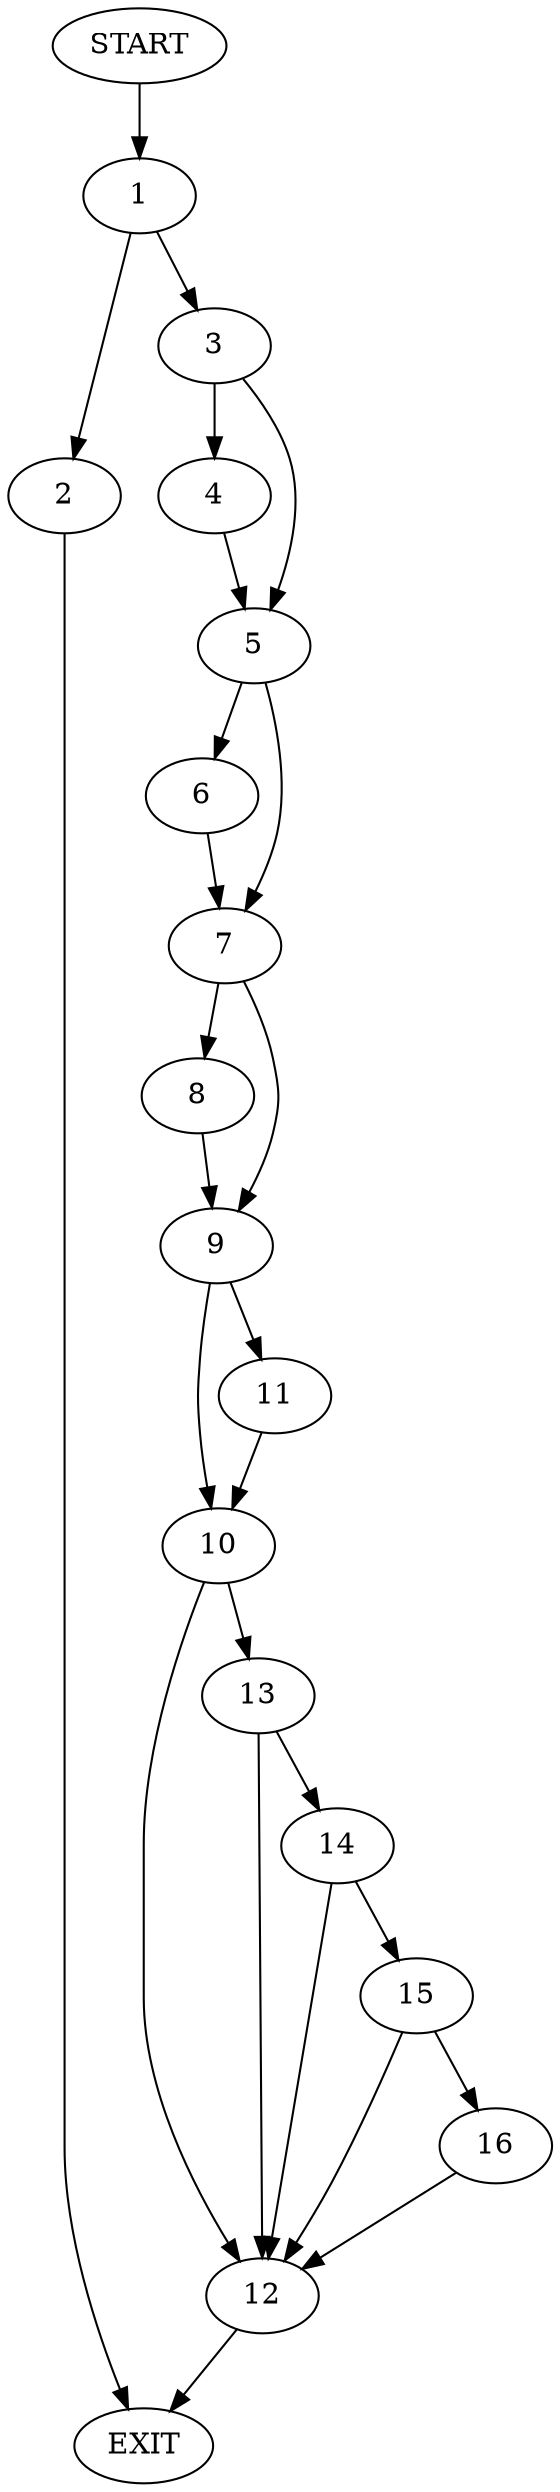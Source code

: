 digraph {
0 [label="START"]
17 [label="EXIT"]
0 -> 1
1 -> 2
1 -> 3
2 -> 17
3 -> 4
3 -> 5
4 -> 5
5 -> 6
5 -> 7
7 -> 8
7 -> 9
6 -> 7
8 -> 9
9 -> 10
9 -> 11
10 -> 12
10 -> 13
11 -> 10
12 -> 17
13 -> 12
13 -> 14
14 -> 12
14 -> 15
15 -> 12
15 -> 16
16 -> 12
}
